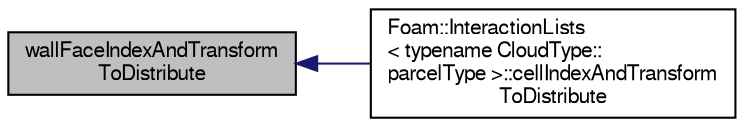 digraph "wallFaceIndexAndTransformToDistribute"
{
  bgcolor="transparent";
  edge [fontname="FreeSans",fontsize="10",labelfontname="FreeSans",labelfontsize="10"];
  node [fontname="FreeSans",fontsize="10",shape=record];
  rankdir="LR";
  Node33 [label="wallFaceIndexAndTransform\lToDistribute",height=0.2,width=0.4,color="black", fillcolor="grey75", style="filled", fontcolor="black"];
  Node33 -> Node34 [dir="back",color="midnightblue",fontsize="10",style="solid",fontname="FreeSans"];
  Node34 [label="Foam::InteractionLists\l\< typename CloudType::\lparcelType \>::cellIndexAndTransform\lToDistribute",height=0.2,width=0.4,color="black",URL="$a23578.html#a1608521ef9aaad25c0fb5d6c10ac0755",tooltip="Return access to the cellIndexAndTransformToDistribute list. "];
}
